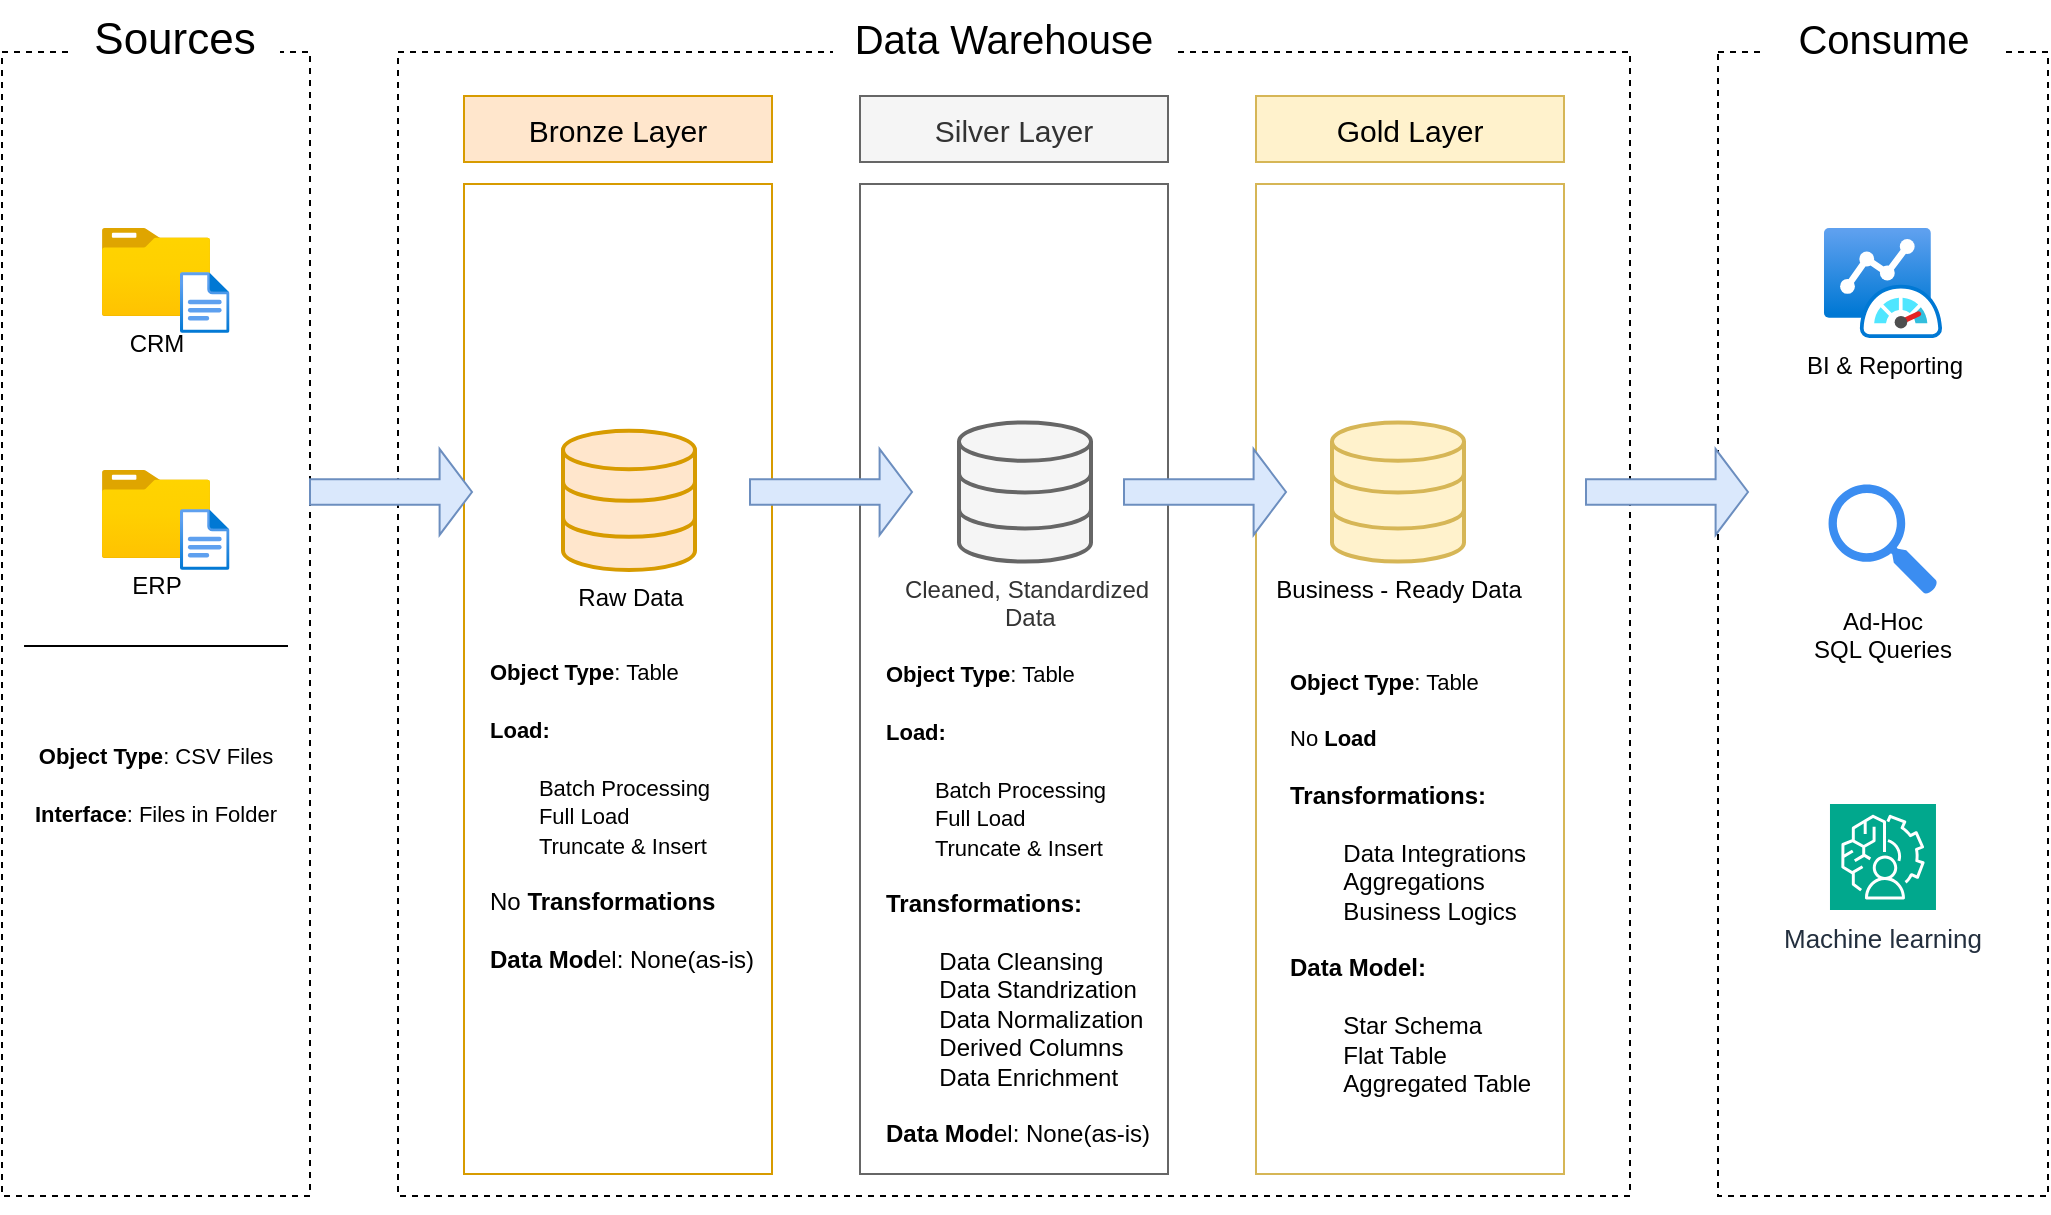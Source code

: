<mxfile version="26.1.3">
  <diagram name="Page-1" id="FtE5lJsTBmFywXDnvyZT">
    <mxGraphModel dx="1078" dy="1210" grid="1" gridSize="11" guides="1" tooltips="1" connect="1" arrows="1" fold="1" page="1" pageScale="1" pageWidth="1100" pageHeight="1700" math="0" shadow="0">
      <root>
        <mxCell id="0" />
        <mxCell id="1" parent="0" />
        <mxCell id="wwv0m-fsKwh4-RPgZz54-1" value="" style="rounded=0;whiteSpace=wrap;html=1;dashed=1;fillColor=none;" parent="1" vertex="1">
          <mxGeometry x="220" y="176" width="616" height="572" as="geometry" />
        </mxCell>
        <mxCell id="wwv0m-fsKwh4-RPgZz54-2" value="" style="rounded=0;whiteSpace=wrap;html=1;dashed=1;fillColor=none;" parent="1" vertex="1">
          <mxGeometry x="22" y="176" width="154" height="572" as="geometry" />
        </mxCell>
        <mxCell id="wwv0m-fsKwh4-RPgZz54-3" value="" style="rounded=0;whiteSpace=wrap;html=1;dashed=1;fillColor=none;" parent="1" vertex="1">
          <mxGeometry x="880" y="176" width="165" height="572" as="geometry" />
        </mxCell>
        <mxCell id="wwv0m-fsKwh4-RPgZz54-5" value="Sources" style="rounded=0;whiteSpace=wrap;html=1;strokeColor=none;fontSize=22;" parent="1" vertex="1">
          <mxGeometry x="56" y="153.5" width="105" height="33" as="geometry" />
        </mxCell>
        <mxCell id="wwv0m-fsKwh4-RPgZz54-6" value="Data Warehouse" style="rounded=0;whiteSpace=wrap;html=1;strokeColor=none;fontSize=20;" parent="1" vertex="1">
          <mxGeometry x="437.5" y="150.5" width="170" height="36" as="geometry" />
        </mxCell>
        <mxCell id="wwv0m-fsKwh4-RPgZz54-7" value="Consume" style="rounded=0;whiteSpace=wrap;html=1;strokeColor=none;fontSize=20;" parent="1" vertex="1">
          <mxGeometry x="902.5" y="153.5" width="120" height="30.5" as="geometry" />
        </mxCell>
        <mxCell id="wwv0m-fsKwh4-RPgZz54-8" style="edgeStyle=orthogonalEdgeStyle;rounded=0;orthogonalLoop=1;jettySize=auto;html=1;exitX=0.5;exitY=1;exitDx=0;exitDy=0;" parent="1" edge="1">
          <mxGeometry relative="1" as="geometry">
            <mxPoint x="99" y="505.5" as="sourcePoint" />
            <mxPoint x="99" y="505.5" as="targetPoint" />
          </mxGeometry>
        </mxCell>
        <mxCell id="wwv0m-fsKwh4-RPgZz54-9" style="edgeStyle=orthogonalEdgeStyle;rounded=0;orthogonalLoop=1;jettySize=auto;html=1;exitX=0.5;exitY=1;exitDx=0;exitDy=0;" parent="1" edge="1">
          <mxGeometry relative="1" as="geometry">
            <mxPoint x="99" y="505.5" as="sourcePoint" />
            <mxPoint x="99" y="505.5" as="targetPoint" />
          </mxGeometry>
        </mxCell>
        <mxCell id="wwv0m-fsKwh4-RPgZz54-10" value="Bronze Layer" style="rounded=0;whiteSpace=wrap;html=1;fillColor=#ffe6cc;strokeColor=#d79b00;fontSize=15;" parent="1" vertex="1">
          <mxGeometry x="253" y="198" width="154" height="33" as="geometry" />
        </mxCell>
        <mxCell id="wwv0m-fsKwh4-RPgZz54-11" value="" style="rounded=0;whiteSpace=wrap;html=1;fillColor=none;strokeColor=#d79b00;fontSize=15;strokeWidth=1;" parent="1" vertex="1">
          <mxGeometry x="253" y="242" width="154" height="495" as="geometry" />
        </mxCell>
        <mxCell id="wwv0m-fsKwh4-RPgZz54-12" value="Silver Layer" style="rounded=0;whiteSpace=wrap;html=1;fillColor=#f5f5f5;strokeColor=#666666;fontSize=15;fontColor=#333333;" parent="1" vertex="1">
          <mxGeometry x="451" y="198" width="154" height="33" as="geometry" />
        </mxCell>
        <mxCell id="wwv0m-fsKwh4-RPgZz54-13" value="" style="rounded=0;whiteSpace=wrap;html=1;fillColor=none;strokeColor=#666666;fontSize=15;strokeWidth=1;fontColor=#333333;" parent="1" vertex="1">
          <mxGeometry x="451" y="242" width="154" height="495" as="geometry" />
        </mxCell>
        <mxCell id="wwv0m-fsKwh4-RPgZz54-14" value="Gold Layer" style="rounded=0;whiteSpace=wrap;html=1;fillColor=#fff2cc;strokeColor=#d6b656;fontSize=15;" parent="1" vertex="1">
          <mxGeometry x="649" y="198" width="154" height="33" as="geometry" />
        </mxCell>
        <mxCell id="wwv0m-fsKwh4-RPgZz54-15" value="" style="rounded=0;whiteSpace=wrap;html=1;fillColor=none;strokeColor=#d6b656;fontSize=15;strokeWidth=1;" parent="1" vertex="1">
          <mxGeometry x="649" y="242" width="154" height="495" as="geometry" />
        </mxCell>
        <mxCell id="wwv0m-fsKwh4-RPgZz54-18" value="CRM&lt;div&gt;&lt;br&gt;&lt;/div&gt;" style="image;aspect=fixed;html=1;points=[];align=center;fontSize=12;image=img/lib/azure2/general/Folder_Blank.svg;" parent="1" vertex="1">
          <mxGeometry x="71.89" y="264" width="54.21" height="44" as="geometry" />
        </mxCell>
        <mxCell id="wwv0m-fsKwh4-RPgZz54-20" value="" style="image;aspect=fixed;html=1;points=[];align=center;fontSize=12;image=img/lib/azure2/general/File.svg;" parent="1" vertex="1">
          <mxGeometry x="111" y="286" width="24.75" height="30.5" as="geometry" />
        </mxCell>
        <mxCell id="wwv0m-fsKwh4-RPgZz54-21" style="edgeStyle=orthogonalEdgeStyle;rounded=0;orthogonalLoop=1;jettySize=auto;html=1;exitX=0.5;exitY=1;exitDx=0;exitDy=0;" parent="1" edge="1">
          <mxGeometry relative="1" as="geometry">
            <mxPoint x="110" y="516.5" as="sourcePoint" />
            <mxPoint x="110" y="516.5" as="targetPoint" />
          </mxGeometry>
        </mxCell>
        <mxCell id="wwv0m-fsKwh4-RPgZz54-22" style="edgeStyle=orthogonalEdgeStyle;rounded=0;orthogonalLoop=1;jettySize=auto;html=1;exitX=0.5;exitY=1;exitDx=0;exitDy=0;" parent="1" edge="1">
          <mxGeometry relative="1" as="geometry">
            <mxPoint x="110" y="516.5" as="sourcePoint" />
            <mxPoint x="110" y="516.5" as="targetPoint" />
          </mxGeometry>
        </mxCell>
        <mxCell id="wwv0m-fsKwh4-RPgZz54-23" value="&lt;div&gt;ERP&lt;/div&gt;" style="image;aspect=fixed;html=1;points=[];align=center;fontSize=12;image=img/lib/azure2/general/Folder_Blank.svg;" parent="1" vertex="1">
          <mxGeometry x="71.89" y="385" width="54.21" height="44" as="geometry" />
        </mxCell>
        <mxCell id="wwv0m-fsKwh4-RPgZz54-24" value="" style="image;aspect=fixed;html=1;points=[];align=center;fontSize=12;image=img/lib/azure2/general/File.svg;" parent="1" vertex="1">
          <mxGeometry x="111" y="404.5" width="24.75" height="30.5" as="geometry" />
        </mxCell>
        <mxCell id="wwv0m-fsKwh4-RPgZz54-37" value="&lt;font style=&quot;font-size: 11px;&quot;&gt;&lt;b&gt;Object Type&lt;/b&gt;: CSV Files&lt;/font&gt;&lt;div&gt;&lt;font style=&quot;font-size: 11px;&quot;&gt;&lt;br&gt;&lt;/font&gt;&lt;/div&gt;&lt;div style=&quot;text-align: left;&quot;&gt;&lt;font style=&quot;font-size: 11px;&quot;&gt;&lt;b&gt;Interface&lt;/b&gt;: Files in Folder&lt;/font&gt;&lt;/div&gt;" style="rounded=0;whiteSpace=wrap;html=1;fillColor=none;strokeColor=none;" parent="1" vertex="1">
          <mxGeometry x="33" y="512" width="132" height="60" as="geometry" />
        </mxCell>
        <mxCell id="wwv0m-fsKwh4-RPgZz54-39" value="" style="endArrow=none;html=1;rounded=0;exitX=0.935;exitY=0.625;exitDx=0;exitDy=0;exitPerimeter=0;entryX=0.078;entryY=0.625;entryDx=0;entryDy=0;entryPerimeter=0;" parent="1" edge="1">
          <mxGeometry width="50" height="50" relative="1" as="geometry">
            <mxPoint x="165" y="473" as="sourcePoint" />
            <mxPoint x="33.022" y="473" as="targetPoint" />
          </mxGeometry>
        </mxCell>
        <mxCell id="wwv0m-fsKwh4-RPgZz54-47" value="Raw Data" style="html=1;verticalLabelPosition=bottom;align=center;labelBackgroundColor=#ffffff;verticalAlign=top;strokeWidth=2;strokeColor=#d79b00;shadow=0;dashed=0;shape=mxgraph.ios7.icons.data;fillColor=#ffe6cc;" parent="1" vertex="1">
          <mxGeometry x="302.5" y="365.4" width="66" height="69.6" as="geometry" />
        </mxCell>
        <mxCell id="wwv0m-fsKwh4-RPgZz54-48" value="Cleaned, Standardized&lt;div&gt;&amp;nbsp;Data&lt;/div&gt;" style="html=1;verticalLabelPosition=bottom;align=center;labelBackgroundColor=#ffffff;verticalAlign=top;strokeWidth=2;strokeColor=#666666;shadow=0;dashed=0;shape=mxgraph.ios7.icons.data;fillColor=#f5f5f5;fontColor=#333333;" parent="1" vertex="1">
          <mxGeometry x="500.5" y="361.2" width="66" height="69.6" as="geometry" />
        </mxCell>
        <mxCell id="wwv0m-fsKwh4-RPgZz54-49" value="Business - Ready Data" style="html=1;verticalLabelPosition=bottom;align=center;labelBackgroundColor=#ffffff;verticalAlign=top;strokeWidth=2;strokeColor=#d6b656;shadow=0;dashed=0;shape=mxgraph.ios7.icons.data;fillColor=#fff2cc;" parent="1" vertex="1">
          <mxGeometry x="687" y="361.2" width="66" height="69.6" as="geometry" />
        </mxCell>
        <mxCell id="wwv0m-fsKwh4-RPgZz54-50" value="" style="shape=singleArrow;whiteSpace=wrap;html=1;fillColor=#dae8fc;strokeColor=#6c8ebf;" parent="1" vertex="1">
          <mxGeometry x="176" y="374.55" width="81" height="42.9" as="geometry" />
        </mxCell>
        <mxCell id="wwv0m-fsKwh4-RPgZz54-53" value="" style="shape=singleArrow;whiteSpace=wrap;html=1;fillColor=#dae8fc;strokeColor=#6c8ebf;" parent="1" vertex="1">
          <mxGeometry x="396" y="374.55" width="81" height="42.9" as="geometry" />
        </mxCell>
        <mxCell id="wwv0m-fsKwh4-RPgZz54-57" value="" style="shape=singleArrow;whiteSpace=wrap;html=1;fillColor=#dae8fc;strokeColor=#6c8ebf;" parent="1" vertex="1">
          <mxGeometry x="583" y="374.55" width="81" height="42.9" as="geometry" />
        </mxCell>
        <mxCell id="wwv0m-fsKwh4-RPgZz54-58" value="" style="shape=singleArrow;whiteSpace=wrap;html=1;fillColor=#dae8fc;strokeColor=#6c8ebf;" parent="1" vertex="1">
          <mxGeometry x="814" y="374.55" width="81" height="42.9" as="geometry" />
        </mxCell>
        <mxCell id="wwv0m-fsKwh4-RPgZz54-59" value="&lt;font style=&quot;font-size: 11px;&quot;&gt;&lt;b&gt;Object Type&lt;/b&gt;: Table&lt;/font&gt;&lt;div&gt;&lt;span style=&quot;font-size: 11px;&quot;&gt;&lt;br&gt;&lt;/span&gt;&lt;div style=&quot;&quot;&gt;&lt;span style=&quot;font-size: 11px;&quot;&gt;&lt;b&gt;Load:&lt;/b&gt;&lt;/span&gt;&lt;/div&gt;&lt;div style=&quot;&quot;&gt;&lt;span style=&quot;font-size: 11px;&quot;&gt;&lt;b&gt;&lt;br&gt;&lt;/b&gt;&lt;/span&gt;&lt;/div&gt;&lt;div style=&quot;&quot;&gt;&lt;span style=&quot;font-size: 11px;&quot;&gt;&lt;span style=&quot;font-weight: bold; white-space: pre;&quot;&gt;&#x9;&lt;/span&gt;Batch Processing&lt;br&gt;&lt;/span&gt;&lt;/div&gt;&lt;div style=&quot;&quot;&gt;&lt;span style=&quot;font-size: 11px;&quot;&gt;&lt;span style=&quot;white-space: pre;&quot;&gt;&#x9;&lt;/span&gt;Full Load&lt;br&gt;&lt;/span&gt;&lt;/div&gt;&lt;div style=&quot;&quot;&gt;&lt;span style=&quot;font-size: 11px;&quot;&gt;&lt;span style=&quot;white-space: pre;&quot;&gt;&#x9;&lt;/span&gt;Truncate &amp;amp; Insert&lt;br&gt;&lt;/span&gt;&lt;/div&gt;&lt;div style=&quot;&quot;&gt;&lt;span style=&quot;font-size: 11px;&quot;&gt;&lt;br&gt;&lt;/span&gt;&lt;/div&gt;&lt;div style=&quot;&quot;&gt;No &lt;b&gt;Transformations&lt;/b&gt;&lt;/div&gt;&lt;div style=&quot;&quot;&gt;&lt;br&gt;&lt;/div&gt;&lt;div style=&quot;&quot;&gt;&lt;b&gt;Data Mod&lt;/b&gt;el: None(as-is)&lt;/div&gt;&lt;/div&gt;" style="rounded=0;whiteSpace=wrap;html=1;fillColor=none;strokeColor=none;align=left;" parent="1" vertex="1">
          <mxGeometry x="264" y="528" width="143" height="60" as="geometry" />
        </mxCell>
        <mxCell id="wwv0m-fsKwh4-RPgZz54-64" value="&lt;font style=&quot;font-size: 11px;&quot;&gt;&lt;b&gt;Object Type&lt;/b&gt;: Table&lt;/font&gt;&lt;div&gt;&lt;span style=&quot;font-size: 11px; background-color: transparent; color: light-dark(rgb(0, 0, 0), rgb(255, 255, 255));&quot;&gt;&lt;br&gt;&lt;/span&gt;&lt;/div&gt;&lt;div&gt;&lt;span style=&quot;font-size: 11px; background-color: transparent; color: light-dark(rgb(0, 0, 0), rgb(255, 255, 255));&quot;&gt;&lt;b&gt;Load:&lt;/b&gt;&lt;/span&gt;&lt;/div&gt;&lt;div&gt;&lt;span style=&quot;font-size: 11px;&quot;&gt;&lt;b&gt;&lt;br&gt;&lt;/b&gt;&lt;/span&gt;&lt;div style=&quot;&quot;&gt;&lt;span style=&quot;font-size: 11px;&quot;&gt;&lt;span style=&quot;font-weight: bold; white-space: pre;&quot;&gt;&#x9;&lt;/span&gt;Batch Processing&lt;br&gt;&lt;/span&gt;&lt;/div&gt;&lt;div style=&quot;&quot;&gt;&lt;span style=&quot;font-size: 11px;&quot;&gt;&lt;span style=&quot;white-space: pre;&quot;&gt;&#x9;&lt;/span&gt;Full Load&lt;br&gt;&lt;/span&gt;&lt;/div&gt;&lt;div style=&quot;&quot;&gt;&lt;span style=&quot;font-size: 11px;&quot;&gt;&lt;span style=&quot;white-space: pre;&quot;&gt;&#x9;&lt;/span&gt;Truncate &amp;amp; Insert&lt;br&gt;&lt;/span&gt;&lt;/div&gt;&lt;div style=&quot;&quot;&gt;&lt;span style=&quot;font-size: 11px;&quot;&gt;&lt;br&gt;&lt;/span&gt;&lt;/div&gt;&lt;div style=&quot;&quot;&gt;&lt;b&gt;Transformations:&lt;/b&gt;&lt;/div&gt;&lt;div style=&quot;&quot;&gt;&lt;b&gt;&lt;br&gt;&lt;/b&gt;&lt;/div&gt;&lt;div style=&quot;&quot;&gt;&lt;span style=&quot;white-space: pre;&quot;&gt;&#x9;&lt;/span&gt;Data Cleansing&lt;br&gt;&lt;/div&gt;&lt;div style=&quot;&quot;&gt;&lt;span style=&quot;white-space: pre;&quot;&gt;&#x9;&lt;/span&gt;Data Standrization&lt;br&gt;&lt;/div&gt;&lt;div style=&quot;&quot;&gt;&lt;span style=&quot;white-space: pre;&quot;&gt;&#x9;&lt;/span&gt;Data Normalization&lt;br&gt;&lt;/div&gt;&lt;div style=&quot;&quot;&gt;&lt;span style=&quot;white-space: pre;&quot;&gt;&#x9;&lt;/span&gt;Derived Columns&lt;br&gt;&lt;/div&gt;&lt;div style=&quot;&quot;&gt;&lt;span style=&quot;white-space: pre;&quot;&gt;&#x9;&lt;/span&gt;Data Enrichment&lt;br&gt;&lt;/div&gt;&lt;div style=&quot;&quot;&gt;&lt;br&gt;&lt;/div&gt;&lt;div style=&quot;&quot;&gt;&lt;b&gt;Data Mod&lt;/b&gt;el: None(as-is)&lt;/div&gt;&lt;/div&gt;" style="rounded=0;whiteSpace=wrap;html=1;fillColor=none;strokeColor=none;align=left;" parent="1" vertex="1">
          <mxGeometry x="462" y="572" width="143" height="60" as="geometry" />
        </mxCell>
        <mxCell id="wwv0m-fsKwh4-RPgZz54-66" style="edgeStyle=orthogonalEdgeStyle;rounded=0;orthogonalLoop=1;jettySize=auto;html=1;exitX=0.5;exitY=1;exitDx=0;exitDy=0;" parent="1" source="wwv0m-fsKwh4-RPgZz54-2" target="wwv0m-fsKwh4-RPgZz54-2" edge="1">
          <mxGeometry relative="1" as="geometry" />
        </mxCell>
        <mxCell id="wwv0m-fsKwh4-RPgZz54-72" value="&lt;font style=&quot;font-size: 11px;&quot;&gt;&lt;b&gt;Object Type&lt;/b&gt;: Table&lt;/font&gt;&lt;div&gt;&lt;span style=&quot;font-size: 11px; background-color: transparent; color: light-dark(rgb(0, 0, 0), rgb(255, 255, 255));&quot;&gt;&lt;br&gt;&lt;/span&gt;&lt;/div&gt;&lt;div&gt;&lt;span style=&quot;font-size: 11px; background-color: transparent; color: light-dark(rgb(0, 0, 0), rgb(255, 255, 255));&quot;&gt;No&lt;b&gt; Load&lt;/b&gt;&lt;/span&gt;&lt;div style=&quot;&quot;&gt;&lt;span style=&quot;font-size: 11px;&quot;&gt;&lt;span style=&quot;font-weight: bold; white-space: pre;&quot;&gt;&#x9;&lt;/span&gt;&lt;/span&gt;&lt;/div&gt;&lt;div style=&quot;&quot;&gt;&lt;b&gt;Transformations:&lt;/b&gt;&lt;/div&gt;&lt;div style=&quot;&quot;&gt;&lt;b&gt;&lt;br&gt;&lt;/b&gt;&lt;/div&gt;&lt;div style=&quot;&quot;&gt;&lt;span style=&quot;white-space: pre;&quot;&gt;&#x9;&lt;/span&gt;Data Integrations&lt;/div&gt;&lt;div style=&quot;&quot;&gt;&lt;span style=&quot;white-space: pre;&quot;&gt;&#x9;&lt;/span&gt;Aggregations&lt;br&gt;&lt;/div&gt;&lt;div style=&quot;&quot;&gt;&lt;span style=&quot;white-space: pre;&quot;&gt;&#x9;&lt;/span&gt;Business Logics&lt;br&gt;&lt;/div&gt;&lt;div style=&quot;&quot;&gt;&lt;br&gt;&lt;/div&gt;&lt;div style=&quot;&quot;&gt;&lt;b&gt;Data Model:&lt;/b&gt;&lt;/div&gt;&lt;/div&gt;&lt;div style=&quot;&quot;&gt;&lt;b&gt;&lt;br&gt;&lt;/b&gt;&lt;/div&gt;&lt;div style=&quot;&quot;&gt;&lt;span style=&quot;font-weight: bold; white-space: pre;&quot;&gt;&#x9;&lt;/span&gt;Star Schema&lt;b&gt;&amp;nbsp;&lt;br&gt;&lt;/b&gt;&lt;/div&gt;&lt;div style=&quot;&quot;&gt;&lt;span style=&quot;white-space: pre;&quot;&gt;&#x9;&lt;/span&gt;Flat Table&lt;br&gt;&lt;/div&gt;&lt;div style=&quot;&quot;&gt;&lt;span style=&quot;white-space: pre;&quot;&gt;&#x9;&lt;/span&gt;Aggregated Table&lt;br&gt;&lt;/div&gt;" style="rounded=0;whiteSpace=wrap;html=1;fillColor=none;strokeColor=none;align=left;" parent="1" vertex="1">
          <mxGeometry x="664" y="561" width="143" height="60" as="geometry" />
        </mxCell>
        <mxCell id="wwv0m-fsKwh4-RPgZz54-75" value="BI &amp;amp; Reporting" style="image;aspect=fixed;html=1;points=[];align=center;fontSize=12;image=img/lib/azure2/other/Azure_Monitor_Dashboard.svg;" parent="1" vertex="1">
          <mxGeometry x="932.91" y="264" width="59.18" height="55" as="geometry" />
        </mxCell>
        <mxCell id="wwv0m-fsKwh4-RPgZz54-76" value="Ad-Hoc&lt;div&gt;SQL Queries&lt;/div&gt;&lt;div&gt;&lt;br&gt;&lt;/div&gt;" style="sketch=0;html=1;aspect=fixed;strokeColor=none;shadow=0;fillColor=#3B8DF1;verticalAlign=top;labelPosition=center;verticalLabelPosition=bottom;shape=mxgraph.gcp2.search" parent="1" vertex="1">
          <mxGeometry x="935.27" y="392.25" width="54.45" height="55" as="geometry" />
        </mxCell>
        <mxCell id="PNM9ze61SmbpA5udUKpG-1" value="Machine learning" style="sketch=0;points=[[0,0,0],[0.25,0,0],[0.5,0,0],[0.75,0,0],[1,0,0],[0,1,0],[0.25,1,0],[0.5,1,0],[0.75,1,0],[1,1,0],[0,0.25,0],[0,0.5,0],[0,0.75,0],[1,0.25,0],[1,0.5,0],[1,0.75,0]];outlineConnect=0;fontColor=#232F3E;fillColor=#01A88D;strokeColor=#ffffff;dashed=0;verticalLabelPosition=bottom;verticalAlign=top;align=center;html=1;fontSize=13;fontStyle=0;aspect=fixed;shape=mxgraph.aws4.resourceIcon;resIcon=mxgraph.aws4.augmented_ai;" vertex="1" parent="1">
          <mxGeometry x="935.99" y="552" width="53" height="53" as="geometry" />
        </mxCell>
      </root>
    </mxGraphModel>
  </diagram>
</mxfile>

